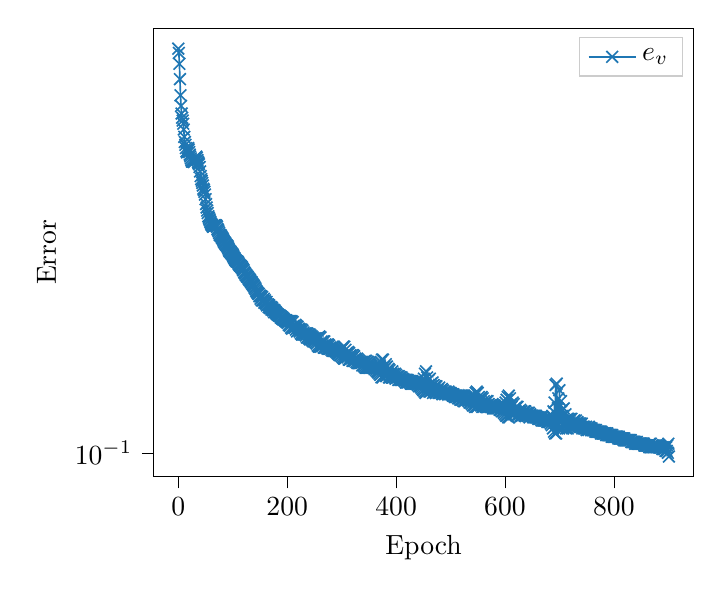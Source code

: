 % This file was created with tikzplotlib v0.10.1.
\begin{tikzpicture}

\definecolor{darkgray176}{RGB}{176,176,176}
\definecolor{lightgray204}{RGB}{204,204,204}
\definecolor{steelblue31119180}{RGB}{31,119,180}

\begin{axis}[
legend cell align={left},
legend style={fill opacity=0.8, draw opacity=1, text opacity=1, draw=lightgray204},
log basis y={10},
tick align=outside,
tick pos=left,
x grid style={darkgray176},
xlabel={Epoch},
xmin=-45.05, xmax=946.05,
xtick style={color=black},
y grid style={darkgray176},
ylabel={Error},
ymin=0.088, ymax=0.981,
ymode=log,
ytick style={color=black},
ytick={0.001,0.01,0.1,1,10},
yticklabels={
  \(\displaystyle {10^{-3}}\),
  \(\displaystyle {10^{-2}}\),
  \(\displaystyle {10^{-1}}\),
  \(\displaystyle {10^{0}}\),
  \(\displaystyle {10^{1}}\)
}
]
\addplot [semithick, steelblue31119180, mark=x, mark size=3, mark options={solid}]
table {%
0 0.879
1 0.859
2 0.81
3 0.746
4 0.684
5 0.646
6 0.62
7 0.606
8 0.597
9 0.587
10 0.569
11 0.547
12 0.532
13 0.524
14 0.515
15 0.506
16 0.503
17 0.508
18 0.515
19 0.511
20 0.504
21 0.497
22 0.492
23 0.487
24 0.482
25 0.479
26 0.479
27 0.48
28 0.478
29 0.478
30 0.481
31 0.485
32 0.49
33 0.492
34 0.489
35 0.483
36 0.478
37 0.475
38 0.472
39 0.465
40 0.454
41 0.443
42 0.436
43 0.432
44 0.427
45 0.421
46 0.414
47 0.411
48 0.407
49 0.401
50 0.391
51 0.381
52 0.374
53 0.368
54 0.363
55 0.357
56 0.354
57 0.351
58 0.349
59 0.346
60 0.343
61 0.341
62 0.34
63 0.338
64 0.337
65 0.338
66 0.34
67 0.34
68 0.34
69 0.34
70 0.339
71 0.337
72 0.333
73 0.331
74 0.329
75 0.326
76 0.323
77 0.322
78 0.322
79 0.32
80 0.318
81 0.317
82 0.315
83 0.313
84 0.311
85 0.31
86 0.309
87 0.307
88 0.306
89 0.305
90 0.304
91 0.302
92 0.3
93 0.298
94 0.296
95 0.295
96 0.295
97 0.293
98 0.292
99 0.291
100 0.29
101 0.288
102 0.286
103 0.285
104 0.283
105 0.282
106 0.281
107 0.28
108 0.28
109 0.279
110 0.278
111 0.276
112 0.275
113 0.274
114 0.273
115 0.273
116 0.271
117 0.271
118 0.269
119 0.267
120 0.267
121 0.264
122 0.263
123 0.262
124 0.26
125 0.26
126 0.258
127 0.258
128 0.257
129 0.255
130 0.255
131 0.253
132 0.253
133 0.251
134 0.25
135 0.25
136 0.248
137 0.247
138 0.246
139 0.245
140 0.243
141 0.243
142 0.241
143 0.239
144 0.238
145 0.237
146 0.236
147 0.235
148 0.235
149 0.232
150 0.233
151 0.229
152 0.232
153 0.227
154 0.231
155 0.227
156 0.227
157 0.229
158 0.224
159 0.227
160 0.225
161 0.223
162 0.225
163 0.221
164 0.222
165 0.222
166 0.219
167 0.221
168 0.218
169 0.218
170 0.219
171 0.216
172 0.218
173 0.216
174 0.215
175 0.216
176 0.213
177 0.215
178 0.213
179 0.213
180 0.212
181 0.211
182 0.211
183 0.21
184 0.21
185 0.209
186 0.209
187 0.209
188 0.207
189 0.208
190 0.206
191 0.207
192 0.205
193 0.206
194 0.205
195 0.204
196 0.204
197 0.203
198 0.204
199 0.202
200 0.203
201 0.201
202 0.203
203 0.199
204 0.203
205 0.198
206 0.203
207 0.196
208 0.203
209 0.195
210 0.202
211 0.196
212 0.198
213 0.197
214 0.196
215 0.199
216 0.194
217 0.198
218 0.192
219 0.197
220 0.193
221 0.195
222 0.194
223 0.192
224 0.194
225 0.19
226 0.194
227 0.189
228 0.193
229 0.189
230 0.191
231 0.189
232 0.189
233 0.19
234 0.188
235 0.19
236 0.186
237 0.19
238 0.186
239 0.189
240 0.185
241 0.189
242 0.184
243 0.188
244 0.184
245 0.187
246 0.183
247 0.186
248 0.182
249 0.185
250 0.182
251 0.185
252 0.181
253 0.185
254 0.18
255 0.185
256 0.178
257 0.186
258 0.177
259 0.187
260 0.177
261 0.186
262 0.177
263 0.182
264 0.18
265 0.178
266 0.182
267 0.176
268 0.182
269 0.176
270 0.179
271 0.177
272 0.176
273 0.179
274 0.175
275 0.179
276 0.175
277 0.178
278 0.175
279 0.176
280 0.176
281 0.174
282 0.176
283 0.173
284 0.176
285 0.173
286 0.175
287 0.173
288 0.173
289 0.173
290 0.172
291 0.173
292 0.171
293 0.173
294 0.17
295 0.173
296 0.169
297 0.173
298 0.169
299 0.174
300 0.168
301 0.175
302 0.167
303 0.177
304 0.166
305 0.177
306 0.166
307 0.174
308 0.169
309 0.171
310 0.171
311 0.167
312 0.172
313 0.165
314 0.171
315 0.165
316 0.169
317 0.167
318 0.166
319 0.169
320 0.164
321 0.169
322 0.164
323 0.168
324 0.164
325 0.166
326 0.165
327 0.163
328 0.166
329 0.162
330 0.165
331 0.162
332 0.164
333 0.162
334 0.163
335 0.163
336 0.162
337 0.163
338 0.16
339 0.163
340 0.16
341 0.163
342 0.159
343 0.164
344 0.158
345 0.164
346 0.158
347 0.163
348 0.158
349 0.163
350 0.158
351 0.162
352 0.158
353 0.161
354 0.158
355 0.16
356 0.158
357 0.158
358 0.158
359 0.158
360 0.158
361 0.157
362 0.158
363 0.156
364 0.158
365 0.155
366 0.159
367 0.154
368 0.159
369 0.153
370 0.16
371 0.152
372 0.163
373 0.15
374 0.165
375 0.15
376 0.165
377 0.152
378 0.159
379 0.157
380 0.152
381 0.161
382 0.151
383 0.159
384 0.154
385 0.153
386 0.157
387 0.15
388 0.156
389 0.15
390 0.152
391 0.153
392 0.15
393 0.155
394 0.15
395 0.153
396 0.152
397 0.15
398 0.153
399 0.149
400 0.152
401 0.15
402 0.15
403 0.151
404 0.148
405 0.151
406 0.148
407 0.15
408 0.15
409 0.148
410 0.15
411 0.148
412 0.149
413 0.148
414 0.148
415 0.148
416 0.147
417 0.148
418 0.146
419 0.148
420 0.146
421 0.148
422 0.146
423 0.147
424 0.147
425 0.146
426 0.147
427 0.145
428 0.147
429 0.145
430 0.146
431 0.145
432 0.146
433 0.145
434 0.146
435 0.145
436 0.145
437 0.145
438 0.145
439 0.145
440 0.144
441 0.145
442 0.143
443 0.145
444 0.143
445 0.145
446 0.142
447 0.146
448 0.141
449 0.147
450 0.14
451 0.149
452 0.139
453 0.153
454 0.138
455 0.155
456 0.139
457 0.15
458 0.142
459 0.143
460 0.148
461 0.139
462 0.149
463 0.139
464 0.145
465 0.143
466 0.14
467 0.146
468 0.138
469 0.144
470 0.141
471 0.14
472 0.143
473 0.138
474 0.143
475 0.139
476 0.14
477 0.141
478 0.138
479 0.142
480 0.138
481 0.14
482 0.139
483 0.138
484 0.141
485 0.137
486 0.14
487 0.138
488 0.138
489 0.139
490 0.137
491 0.139
492 0.138
493 0.138
494 0.138
495 0.137
496 0.139
497 0.137
498 0.138
499 0.137
500 0.138
501 0.137
502 0.137
503 0.137
504 0.136
505 0.137
506 0.136
507 0.136
508 0.135
509 0.136
510 0.135
511 0.136
512 0.135
513 0.136
514 0.134
515 0.136
516 0.134
517 0.136
518 0.133
519 0.136
520 0.133
521 0.136
522 0.133
523 0.136
524 0.132
525 0.135
526 0.132
527 0.135
528 0.133
529 0.134
530 0.133
531 0.133
532 0.134
533 0.132
534 0.134
535 0.131
536 0.134
537 0.131
538 0.134
539 0.13
540 0.135
541 0.129
542 0.135
543 0.129
544 0.136
545 0.128
546 0.138
547 0.128
548 0.139
549 0.128
550 0.138
551 0.129
552 0.135
553 0.131
554 0.132
555 0.134
556 0.129
557 0.135
558 0.128
559 0.134
560 0.128
561 0.132
562 0.129
563 0.13
564 0.131
565 0.129
566 0.132
567 0.128
568 0.132
569 0.128
570 0.13
571 0.128
572 0.129
573 0.129
574 0.128
575 0.129
576 0.128
577 0.13
578 0.127
579 0.129
580 0.127
581 0.129
582 0.127
583 0.128
584 0.127
585 0.128
586 0.127
587 0.128
588 0.127
589 0.128
590 0.126
591 0.128
592 0.126
593 0.128
594 0.125
595 0.128
596 0.125
597 0.129
598 0.124
599 0.129
600 0.123
601 0.131
602 0.122
603 0.133
604 0.122
605 0.135
606 0.121
607 0.136
608 0.121
609 0.134
610 0.124
611 0.13
612 0.128
613 0.125
614 0.131
615 0.123
616 0.13
617 0.123
618 0.127
619 0.125
620 0.124
621 0.128
622 0.122
623 0.128
624 0.123
625 0.125
626 0.125
627 0.123
628 0.126
629 0.122
630 0.125
631 0.122
632 0.124
633 0.123
634 0.123
635 0.125
636 0.122
637 0.125
638 0.122
639 0.124
640 0.123
641 0.122
642 0.124
643 0.122
644 0.124
645 0.121
646 0.123
647 0.122
648 0.122
649 0.122
650 0.122
651 0.122
652 0.121
653 0.122
654 0.121
655 0.122
656 0.121
657 0.122
658 0.121
659 0.121
660 0.121
661 0.12
662 0.121
663 0.12
664 0.121
665 0.12
666 0.121
667 0.119
668 0.121
669 0.119
670 0.12
671 0.119
672 0.12
673 0.119
674 0.119
675 0.119
676 0.119
677 0.119
678 0.118
679 0.119
680 0.118
681 0.119
682 0.118
683 0.119
684 0.117
685 0.12
686 0.116
687 0.122
688 0.114
689 0.125
690 0.112
691 0.131
692 0.111
693 0.144
694 0.111
695 0.145
696 0.116
697 0.127
698 0.134
699 0.114
700 0.14
701 0.119
702 0.121
703 0.132
704 0.114
705 0.126
706 0.122
707 0.114
708 0.127
709 0.117
710 0.117
711 0.123
712 0.114
713 0.119
714 0.12
715 0.114
716 0.12
717 0.117
718 0.115
719 0.12
720 0.115
721 0.116
722 0.12
723 0.115
724 0.117
725 0.118
726 0.115
727 0.119
728 0.117
729 0.116
730 0.119
731 0.116
732 0.117
733 0.118
734 0.115
735 0.117
736 0.117
737 0.115
738 0.117
739 0.115
740 0.115
741 0.117
742 0.114
743 0.115
744 0.115
745 0.114
746 0.115
747 0.114
748 0.114
749 0.115
750 0.113
751 0.114
752 0.114
753 0.113
754 0.115
755 0.114
756 0.114
757 0.114
758 0.113
759 0.114
760 0.113
761 0.113
762 0.113
763 0.113
764 0.113
765 0.113
766 0.112
767 0.113
768 0.112
769 0.112
770 0.112
771 0.112
772 0.112
773 0.112
774 0.112
775 0.112
776 0.111
777 0.112
778 0.111
779 0.111
780 0.111
781 0.111
782 0.111
783 0.111
784 0.111
785 0.111
786 0.11
787 0.111
788 0.111
789 0.11
790 0.11
791 0.11
792 0.11
793 0.11
794 0.11
795 0.11
796 0.109
797 0.11
798 0.109
799 0.109
800 0.109
801 0.109
802 0.109
803 0.109
804 0.109
805 0.109
806 0.109
807 0.109
808 0.108
809 0.109
810 0.108
811 0.108
812 0.108
813 0.108
814 0.108
815 0.108
816 0.108
817 0.108
818 0.107
819 0.108
820 0.107
821 0.107
822 0.107
823 0.107
824 0.107
825 0.107
826 0.107
827 0.107
828 0.107
829 0.107
830 0.107
831 0.107
832 0.106
833 0.106
834 0.106
835 0.106
836 0.106
837 0.106
838 0.106
839 0.105
840 0.106
841 0.105
842 0.106
843 0.105
844 0.105
845 0.105
846 0.105
847 0.105
848 0.105
849 0.105
850 0.105
851 0.105
852 0.105
853 0.105
854 0.105
855 0.105
856 0.104
857 0.104
858 0.104
859 0.104
860 0.104
861 0.104
862 0.104
863 0.104
864 0.104
865 0.103
866 0.105
867 0.103
868 0.105
869 0.103
870 0.104
871 0.104
872 0.103
873 0.104
874 0.103
875 0.104
876 0.103
877 0.104
878 0.103
879 0.104
880 0.103
881 0.104
882 0.103
883 0.103
884 0.103
885 0.103
886 0.103
887 0.103
888 0.103
889 0.102
890 0.103
891 0.102
892 0.103
893 0.102
894 0.103
895 0.101
896 0.103
897 0.101
898 0.104
899 0.1
900 0.105
901 0.098
};
\addlegendentry{$e_v$}
\end{axis}

\end{tikzpicture}
